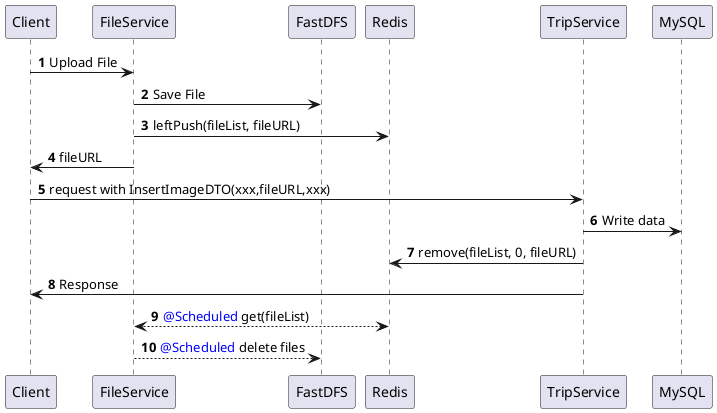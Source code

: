 @startuml
'https://plantuml.com/sequence-diagram

autonumber

Client -> FileService: Upload File
FileService -> FastDFS: Save File
FileService -> Redis: leftPush(fileList, fileURL)
FileService -> Client: fileURL
Client -> TripService: request with InsertImageDTO(xxx,fileURL,xxx)
TripService -> MySQL: Write data
TripService -> Redis: remove(fileList, 0, fileURL)
TripService -> Client: Response
FileService <--> Redis: <font color=blue>@Scheduled</font> get(fileList)
FileService --> FastDFS: <font color=blue>@Scheduled</font> delete files
'Bob --> Alice: Authentication Response
'
'Alice -> Bob: Another authentication Request
'Alice <-- Bob: another authentication Response
@enduml